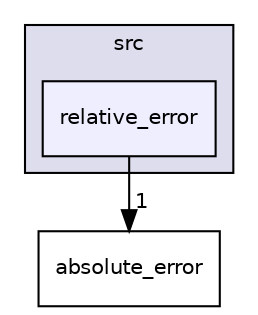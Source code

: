 digraph "relative_error" {
  compound=true
  node [ fontsize="10", fontname="Helvetica"];
  edge [ labelfontsize="10", labelfontname="Helvetica"];
  subgraph clusterdir_e4e5c5d5691976c766136751b00a606c {
    graph [ bgcolor="#ddddee", pencolor="black", label="src" fontname="Helvetica", fontsize="10", URL="dir_e4e5c5d5691976c766136751b00a606c.html"]
  dir_1d940c3a2dd837b654b55158bedc4814 [shape=box, label="relative_error", style="filled", fillcolor="#eeeeff", pencolor="black", URL="dir_1d940c3a2dd837b654b55158bedc4814.html"];
  }
  dir_bc2baae69dcb158acdd56f06693262e3 [shape=box label="absolute_error" URL="dir_bc2baae69dcb158acdd56f06693262e3.html"];
  dir_1d940c3a2dd837b654b55158bedc4814->dir_bc2baae69dcb158acdd56f06693262e3 [headlabel="1", labeldistance=1.5 headhref="dir_000037_000003.html"];
}
